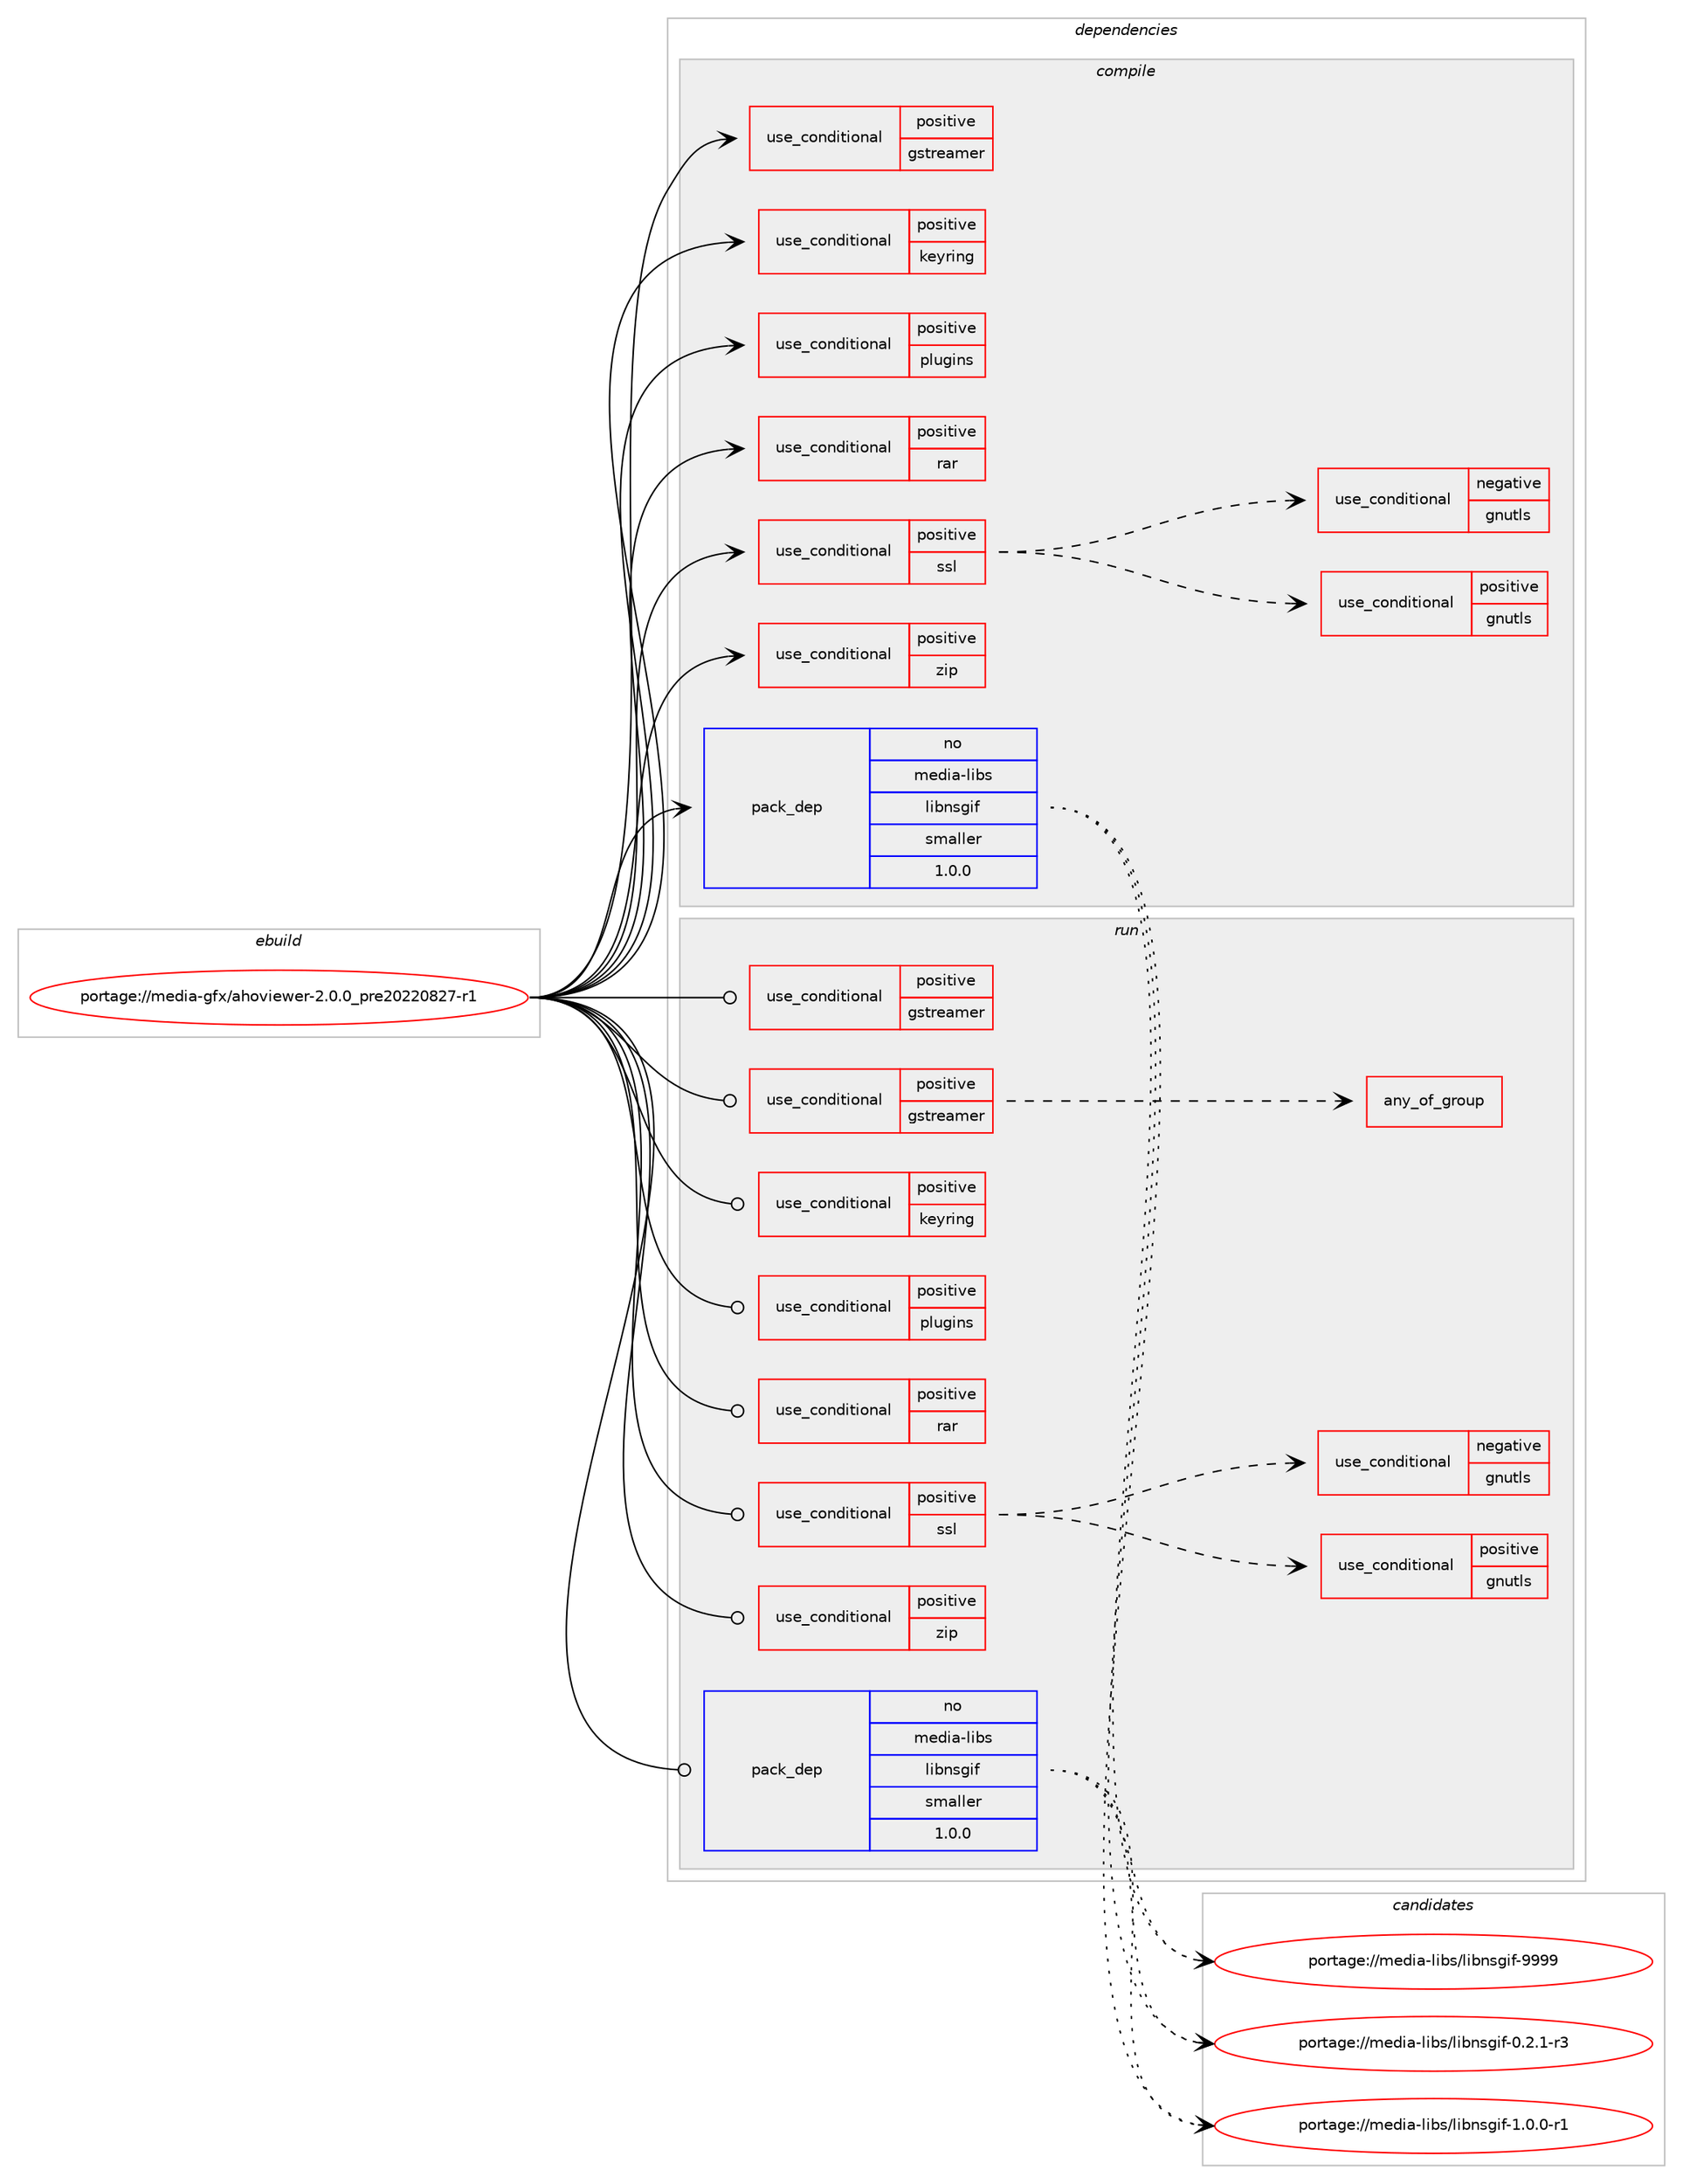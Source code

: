 digraph prolog {

# *************
# Graph options
# *************

newrank=true;
concentrate=true;
compound=true;
graph [rankdir=LR,fontname=Helvetica,fontsize=10,ranksep=1.5];#, ranksep=2.5, nodesep=0.2];
edge  [arrowhead=vee];
node  [fontname=Helvetica,fontsize=10];

# **********
# The ebuild
# **********

subgraph cluster_leftcol {
color=gray;
rank=same;
label=<<i>ebuild</i>>;
id [label="portage://media-gfx/ahoviewer-2.0.0_pre20220827-r1", color=red, width=4, href="../media-gfx/ahoviewer-2.0.0_pre20220827-r1.svg"];
}

# ****************
# The dependencies
# ****************

subgraph cluster_midcol {
color=gray;
label=<<i>dependencies</i>>;
subgraph cluster_compile {
fillcolor="#eeeeee";
style=filled;
label=<<i>compile</i>>;
subgraph cond69478 {
dependency148321 [label=<<TABLE BORDER="0" CELLBORDER="1" CELLSPACING="0" CELLPADDING="4"><TR><TD ROWSPAN="3" CELLPADDING="10">use_conditional</TD></TR><TR><TD>positive</TD></TR><TR><TD>gstreamer</TD></TR></TABLE>>, shape=none, color=red];
# *** BEGIN UNKNOWN DEPENDENCY TYPE (TODO) ***
# dependency148321 -> package_dependency(portage://media-gfx/ahoviewer-2.0.0_pre20220827-r1,install,no,media-libs,gst-plugins-bad,none,[,,],[slot(1.0)],[])
# *** END UNKNOWN DEPENDENCY TYPE (TODO) ***

# *** BEGIN UNKNOWN DEPENDENCY TYPE (TODO) ***
# dependency148321 -> package_dependency(portage://media-gfx/ahoviewer-2.0.0_pre20220827-r1,install,no,media-libs,gstreamer,none,[,,],[slot(1.0)],[])
# *** END UNKNOWN DEPENDENCY TYPE (TODO) ***

}
id:e -> dependency148321:w [weight=20,style="solid",arrowhead="vee"];
subgraph cond69479 {
dependency148322 [label=<<TABLE BORDER="0" CELLBORDER="1" CELLSPACING="0" CELLPADDING="4"><TR><TD ROWSPAN="3" CELLPADDING="10">use_conditional</TD></TR><TR><TD>positive</TD></TR><TR><TD>keyring</TD></TR></TABLE>>, shape=none, color=red];
# *** BEGIN UNKNOWN DEPENDENCY TYPE (TODO) ***
# dependency148322 -> package_dependency(portage://media-gfx/ahoviewer-2.0.0_pre20220827-r1,install,no,app-crypt,libsecret,none,[,,],[],[])
# *** END UNKNOWN DEPENDENCY TYPE (TODO) ***

}
id:e -> dependency148322:w [weight=20,style="solid",arrowhead="vee"];
subgraph cond69480 {
dependency148323 [label=<<TABLE BORDER="0" CELLBORDER="1" CELLSPACING="0" CELLPADDING="4"><TR><TD ROWSPAN="3" CELLPADDING="10">use_conditional</TD></TR><TR><TD>positive</TD></TR><TR><TD>plugins</TD></TR></TABLE>>, shape=none, color=red];
# *** BEGIN UNKNOWN DEPENDENCY TYPE (TODO) ***
# dependency148323 -> package_dependency(portage://media-gfx/ahoviewer-2.0.0_pre20220827-r1,install,no,dev-libs,gobject-introspection,none,[,,],[],[])
# *** END UNKNOWN DEPENDENCY TYPE (TODO) ***

# *** BEGIN UNKNOWN DEPENDENCY TYPE (TODO) ***
# dependency148323 -> package_dependency(portage://media-gfx/ahoviewer-2.0.0_pre20220827-r1,install,no,dev-libs,libpeas,none,[,,],[slot(0)],[])
# *** END UNKNOWN DEPENDENCY TYPE (TODO) ***

}
id:e -> dependency148323:w [weight=20,style="solid",arrowhead="vee"];
subgraph cond69481 {
dependency148324 [label=<<TABLE BORDER="0" CELLBORDER="1" CELLSPACING="0" CELLPADDING="4"><TR><TD ROWSPAN="3" CELLPADDING="10">use_conditional</TD></TR><TR><TD>positive</TD></TR><TR><TD>rar</TD></TR></TABLE>>, shape=none, color=red];
# *** BEGIN UNKNOWN DEPENDENCY TYPE (TODO) ***
# dependency148324 -> package_dependency(portage://media-gfx/ahoviewer-2.0.0_pre20220827-r1,install,no,app-arch,unrar,none,[,,],any_same_slot,[])
# *** END UNKNOWN DEPENDENCY TYPE (TODO) ***

}
id:e -> dependency148324:w [weight=20,style="solid",arrowhead="vee"];
subgraph cond69482 {
dependency148325 [label=<<TABLE BORDER="0" CELLBORDER="1" CELLSPACING="0" CELLPADDING="4"><TR><TD ROWSPAN="3" CELLPADDING="10">use_conditional</TD></TR><TR><TD>positive</TD></TR><TR><TD>ssl</TD></TR></TABLE>>, shape=none, color=red];
subgraph cond69483 {
dependency148326 [label=<<TABLE BORDER="0" CELLBORDER="1" CELLSPACING="0" CELLPADDING="4"><TR><TD ROWSPAN="3" CELLPADDING="10">use_conditional</TD></TR><TR><TD>positive</TD></TR><TR><TD>gnutls</TD></TR></TABLE>>, shape=none, color=red];
# *** BEGIN UNKNOWN DEPENDENCY TYPE (TODO) ***
# dependency148326 -> package_dependency(portage://media-gfx/ahoviewer-2.0.0_pre20220827-r1,install,no,dev-libs,libgcrypt,none,[,,],any_same_slot,[])
# *** END UNKNOWN DEPENDENCY TYPE (TODO) ***

# *** BEGIN UNKNOWN DEPENDENCY TYPE (TODO) ***
# dependency148326 -> package_dependency(portage://media-gfx/ahoviewer-2.0.0_pre20220827-r1,install,no,net-libs,gnutls,none,[,,],any_same_slot,[])
# *** END UNKNOWN DEPENDENCY TYPE (TODO) ***

# *** BEGIN UNKNOWN DEPENDENCY TYPE (TODO) ***
# dependency148326 -> package_dependency(portage://media-gfx/ahoviewer-2.0.0_pre20220827-r1,install,no,net-misc,curl,none,[,,],[],[use(enable(curl_ssl_gnutls),none)])
# *** END UNKNOWN DEPENDENCY TYPE (TODO) ***

}
dependency148325:e -> dependency148326:w [weight=20,style="dashed",arrowhead="vee"];
subgraph cond69484 {
dependency148327 [label=<<TABLE BORDER="0" CELLBORDER="1" CELLSPACING="0" CELLPADDING="4"><TR><TD ROWSPAN="3" CELLPADDING="10">use_conditional</TD></TR><TR><TD>negative</TD></TR><TR><TD>gnutls</TD></TR></TABLE>>, shape=none, color=red];
# *** BEGIN UNKNOWN DEPENDENCY TYPE (TODO) ***
# dependency148327 -> package_dependency(portage://media-gfx/ahoviewer-2.0.0_pre20220827-r1,install,no,dev-libs,openssl,none,[,,],any_same_slot,[])
# *** END UNKNOWN DEPENDENCY TYPE (TODO) ***

# *** BEGIN UNKNOWN DEPENDENCY TYPE (TODO) ***
# dependency148327 -> package_dependency(portage://media-gfx/ahoviewer-2.0.0_pre20220827-r1,install,no,net-misc,curl,none,[,,],[],[use(enable(curl_ssl_openssl),none)])
# *** END UNKNOWN DEPENDENCY TYPE (TODO) ***

}
dependency148325:e -> dependency148327:w [weight=20,style="dashed",arrowhead="vee"];
}
id:e -> dependency148325:w [weight=20,style="solid",arrowhead="vee"];
subgraph cond69485 {
dependency148328 [label=<<TABLE BORDER="0" CELLBORDER="1" CELLSPACING="0" CELLPADDING="4"><TR><TD ROWSPAN="3" CELLPADDING="10">use_conditional</TD></TR><TR><TD>positive</TD></TR><TR><TD>zip</TD></TR></TABLE>>, shape=none, color=red];
# *** BEGIN UNKNOWN DEPENDENCY TYPE (TODO) ***
# dependency148328 -> package_dependency(portage://media-gfx/ahoviewer-2.0.0_pre20220827-r1,install,no,dev-libs,libzip,none,[,,],any_same_slot,[])
# *** END UNKNOWN DEPENDENCY TYPE (TODO) ***

}
id:e -> dependency148328:w [weight=20,style="solid",arrowhead="vee"];
# *** BEGIN UNKNOWN DEPENDENCY TYPE (TODO) ***
# id -> package_dependency(portage://media-gfx/ahoviewer-2.0.0_pre20220827-r1,install,no,dev-cpp,atkmm,none,[,,],[slot(0)],[])
# *** END UNKNOWN DEPENDENCY TYPE (TODO) ***

# *** BEGIN UNKNOWN DEPENDENCY TYPE (TODO) ***
# id -> package_dependency(portage://media-gfx/ahoviewer-2.0.0_pre20220827-r1,install,no,dev-cpp,glibmm,none,[,,],[slot(2)],[])
# *** END UNKNOWN DEPENDENCY TYPE (TODO) ***

# *** BEGIN UNKNOWN DEPENDENCY TYPE (TODO) ***
# id -> package_dependency(portage://media-gfx/ahoviewer-2.0.0_pre20220827-r1,install,no,dev-cpp,gtkmm,none,[,,],[slot(3.0)],[])
# *** END UNKNOWN DEPENDENCY TYPE (TODO) ***

# *** BEGIN UNKNOWN DEPENDENCY TYPE (TODO) ***
# id -> package_dependency(portage://media-gfx/ahoviewer-2.0.0_pre20220827-r1,install,no,dev-cpp,pangomm,none,[,,],[slot(1.4)],[])
# *** END UNKNOWN DEPENDENCY TYPE (TODO) ***

# *** BEGIN UNKNOWN DEPENDENCY TYPE (TODO) ***
# id -> package_dependency(portage://media-gfx/ahoviewer-2.0.0_pre20220827-r1,install,no,dev-libs,glib,none,[,,],[slot(2)],[])
# *** END UNKNOWN DEPENDENCY TYPE (TODO) ***

# *** BEGIN UNKNOWN DEPENDENCY TYPE (TODO) ***
# id -> package_dependency(portage://media-gfx/ahoviewer-2.0.0_pre20220827-r1,install,no,dev-libs,libconfig,none,[,,],any_same_slot,[use(enable(cxx),none)])
# *** END UNKNOWN DEPENDENCY TYPE (TODO) ***

# *** BEGIN UNKNOWN DEPENDENCY TYPE (TODO) ***
# id -> package_dependency(portage://media-gfx/ahoviewer-2.0.0_pre20220827-r1,install,no,dev-libs,libsigc++,none,[,,],[slot(2)],[])
# *** END UNKNOWN DEPENDENCY TYPE (TODO) ***

# *** BEGIN UNKNOWN DEPENDENCY TYPE (TODO) ***
# id -> package_dependency(portage://media-gfx/ahoviewer-2.0.0_pre20220827-r1,install,no,dev-libs,libxml2,none,[,,],[slot(2)],[])
# *** END UNKNOWN DEPENDENCY TYPE (TODO) ***

subgraph pack76574 {
dependency148329 [label=<<TABLE BORDER="0" CELLBORDER="1" CELLSPACING="0" CELLPADDING="4" WIDTH="220"><TR><TD ROWSPAN="6" CELLPADDING="30">pack_dep</TD></TR><TR><TD WIDTH="110">no</TD></TR><TR><TD>media-libs</TD></TR><TR><TD>libnsgif</TD></TR><TR><TD>smaller</TD></TR><TR><TD>1.0.0</TD></TR></TABLE>>, shape=none, color=blue];
}
id:e -> dependency148329:w [weight=20,style="solid",arrowhead="vee"];
# *** BEGIN UNKNOWN DEPENDENCY TYPE (TODO) ***
# id -> package_dependency(portage://media-gfx/ahoviewer-2.0.0_pre20220827-r1,install,no,net-misc,curl,none,[,,],[],[])
# *** END UNKNOWN DEPENDENCY TYPE (TODO) ***

# *** BEGIN UNKNOWN DEPENDENCY TYPE (TODO) ***
# id -> package_dependency(portage://media-gfx/ahoviewer-2.0.0_pre20220827-r1,install,no,x11-base,xorg-proto,none,[,,],[],[])
# *** END UNKNOWN DEPENDENCY TYPE (TODO) ***

# *** BEGIN UNKNOWN DEPENDENCY TYPE (TODO) ***
# id -> package_dependency(portage://media-gfx/ahoviewer-2.0.0_pre20220827-r1,install,no,x11-libs,gdk-pixbuf,none,[,,],[slot(2)],[])
# *** END UNKNOWN DEPENDENCY TYPE (TODO) ***

# *** BEGIN UNKNOWN DEPENDENCY TYPE (TODO) ***
# id -> package_dependency(portage://media-gfx/ahoviewer-2.0.0_pre20220827-r1,install,no,x11-libs,gtk+,none,[,,],[slot(3)],[])
# *** END UNKNOWN DEPENDENCY TYPE (TODO) ***

}
subgraph cluster_compileandrun {
fillcolor="#eeeeee";
style=filled;
label=<<i>compile and run</i>>;
}
subgraph cluster_run {
fillcolor="#eeeeee";
style=filled;
label=<<i>run</i>>;
subgraph cond69486 {
dependency148330 [label=<<TABLE BORDER="0" CELLBORDER="1" CELLSPACING="0" CELLPADDING="4"><TR><TD ROWSPAN="3" CELLPADDING="10">use_conditional</TD></TR><TR><TD>positive</TD></TR><TR><TD>gstreamer</TD></TR></TABLE>>, shape=none, color=red];
# *** BEGIN UNKNOWN DEPENDENCY TYPE (TODO) ***
# dependency148330 -> package_dependency(portage://media-gfx/ahoviewer-2.0.0_pre20220827-r1,run,no,media-libs,gst-plugins-bad,none,[,,],[slot(1.0)],[])
# *** END UNKNOWN DEPENDENCY TYPE (TODO) ***

# *** BEGIN UNKNOWN DEPENDENCY TYPE (TODO) ***
# dependency148330 -> package_dependency(portage://media-gfx/ahoviewer-2.0.0_pre20220827-r1,run,no,media-libs,gstreamer,none,[,,],[slot(1.0)],[])
# *** END UNKNOWN DEPENDENCY TYPE (TODO) ***

}
id:e -> dependency148330:w [weight=20,style="solid",arrowhead="odot"];
subgraph cond69487 {
dependency148331 [label=<<TABLE BORDER="0" CELLBORDER="1" CELLSPACING="0" CELLPADDING="4"><TR><TD ROWSPAN="3" CELLPADDING="10">use_conditional</TD></TR><TR><TD>positive</TD></TR><TR><TD>gstreamer</TD></TR></TABLE>>, shape=none, color=red];
# *** BEGIN UNKNOWN DEPENDENCY TYPE (TODO) ***
# dependency148331 -> package_dependency(portage://media-gfx/ahoviewer-2.0.0_pre20220827-r1,run,no,media-libs,gst-plugins-base,none,[,,],[slot(1.0)],[use(enable(X),none)])
# *** END UNKNOWN DEPENDENCY TYPE (TODO) ***

# *** BEGIN UNKNOWN DEPENDENCY TYPE (TODO) ***
# dependency148331 -> package_dependency(portage://media-gfx/ahoviewer-2.0.0_pre20220827-r1,run,no,media-libs,gst-plugins-good,none,[,,],[slot(1.0)],[])
# *** END UNKNOWN DEPENDENCY TYPE (TODO) ***

subgraph any2116 {
dependency148332 [label=<<TABLE BORDER="0" CELLBORDER="1" CELLSPACING="0" CELLPADDING="4"><TR><TD CELLPADDING="10">any_of_group</TD></TR></TABLE>>, shape=none, color=red];# *** BEGIN UNKNOWN DEPENDENCY TYPE (TODO) ***
# dependency148332 -> package_dependency(portage://media-gfx/ahoviewer-2.0.0_pre20220827-r1,run,no,media-plugins,gst-plugins-vpx,none,[,,],[],[])
# *** END UNKNOWN DEPENDENCY TYPE (TODO) ***

# *** BEGIN UNKNOWN DEPENDENCY TYPE (TODO) ***
# dependency148332 -> package_dependency(portage://media-gfx/ahoviewer-2.0.0_pre20220827-r1,run,no,media-plugins,gst-plugins-libav,none,[,,],[],[])
# *** END UNKNOWN DEPENDENCY TYPE (TODO) ***

}
dependency148331:e -> dependency148332:w [weight=20,style="dashed",arrowhead="vee"];
}
id:e -> dependency148331:w [weight=20,style="solid",arrowhead="odot"];
subgraph cond69488 {
dependency148333 [label=<<TABLE BORDER="0" CELLBORDER="1" CELLSPACING="0" CELLPADDING="4"><TR><TD ROWSPAN="3" CELLPADDING="10">use_conditional</TD></TR><TR><TD>positive</TD></TR><TR><TD>keyring</TD></TR></TABLE>>, shape=none, color=red];
# *** BEGIN UNKNOWN DEPENDENCY TYPE (TODO) ***
# dependency148333 -> package_dependency(portage://media-gfx/ahoviewer-2.0.0_pre20220827-r1,run,no,app-crypt,libsecret,none,[,,],[],[])
# *** END UNKNOWN DEPENDENCY TYPE (TODO) ***

}
id:e -> dependency148333:w [weight=20,style="solid",arrowhead="odot"];
subgraph cond69489 {
dependency148334 [label=<<TABLE BORDER="0" CELLBORDER="1" CELLSPACING="0" CELLPADDING="4"><TR><TD ROWSPAN="3" CELLPADDING="10">use_conditional</TD></TR><TR><TD>positive</TD></TR><TR><TD>plugins</TD></TR></TABLE>>, shape=none, color=red];
# *** BEGIN UNKNOWN DEPENDENCY TYPE (TODO) ***
# dependency148334 -> package_dependency(portage://media-gfx/ahoviewer-2.0.0_pre20220827-r1,run,no,dev-libs,gobject-introspection,none,[,,],[],[])
# *** END UNKNOWN DEPENDENCY TYPE (TODO) ***

# *** BEGIN UNKNOWN DEPENDENCY TYPE (TODO) ***
# dependency148334 -> package_dependency(portage://media-gfx/ahoviewer-2.0.0_pre20220827-r1,run,no,dev-libs,libpeas,none,[,,],[slot(0)],[])
# *** END UNKNOWN DEPENDENCY TYPE (TODO) ***

}
id:e -> dependency148334:w [weight=20,style="solid",arrowhead="odot"];
subgraph cond69490 {
dependency148335 [label=<<TABLE BORDER="0" CELLBORDER="1" CELLSPACING="0" CELLPADDING="4"><TR><TD ROWSPAN="3" CELLPADDING="10">use_conditional</TD></TR><TR><TD>positive</TD></TR><TR><TD>rar</TD></TR></TABLE>>, shape=none, color=red];
# *** BEGIN UNKNOWN DEPENDENCY TYPE (TODO) ***
# dependency148335 -> package_dependency(portage://media-gfx/ahoviewer-2.0.0_pre20220827-r1,run,no,app-arch,unrar,none,[,,],any_same_slot,[])
# *** END UNKNOWN DEPENDENCY TYPE (TODO) ***

}
id:e -> dependency148335:w [weight=20,style="solid",arrowhead="odot"];
subgraph cond69491 {
dependency148336 [label=<<TABLE BORDER="0" CELLBORDER="1" CELLSPACING="0" CELLPADDING="4"><TR><TD ROWSPAN="3" CELLPADDING="10">use_conditional</TD></TR><TR><TD>positive</TD></TR><TR><TD>ssl</TD></TR></TABLE>>, shape=none, color=red];
subgraph cond69492 {
dependency148337 [label=<<TABLE BORDER="0" CELLBORDER="1" CELLSPACING="0" CELLPADDING="4"><TR><TD ROWSPAN="3" CELLPADDING="10">use_conditional</TD></TR><TR><TD>positive</TD></TR><TR><TD>gnutls</TD></TR></TABLE>>, shape=none, color=red];
# *** BEGIN UNKNOWN DEPENDENCY TYPE (TODO) ***
# dependency148337 -> package_dependency(portage://media-gfx/ahoviewer-2.0.0_pre20220827-r1,run,no,dev-libs,libgcrypt,none,[,,],any_same_slot,[])
# *** END UNKNOWN DEPENDENCY TYPE (TODO) ***

# *** BEGIN UNKNOWN DEPENDENCY TYPE (TODO) ***
# dependency148337 -> package_dependency(portage://media-gfx/ahoviewer-2.0.0_pre20220827-r1,run,no,net-libs,gnutls,none,[,,],any_same_slot,[])
# *** END UNKNOWN DEPENDENCY TYPE (TODO) ***

# *** BEGIN UNKNOWN DEPENDENCY TYPE (TODO) ***
# dependency148337 -> package_dependency(portage://media-gfx/ahoviewer-2.0.0_pre20220827-r1,run,no,net-misc,curl,none,[,,],[],[use(enable(curl_ssl_gnutls),none)])
# *** END UNKNOWN DEPENDENCY TYPE (TODO) ***

}
dependency148336:e -> dependency148337:w [weight=20,style="dashed",arrowhead="vee"];
subgraph cond69493 {
dependency148338 [label=<<TABLE BORDER="0" CELLBORDER="1" CELLSPACING="0" CELLPADDING="4"><TR><TD ROWSPAN="3" CELLPADDING="10">use_conditional</TD></TR><TR><TD>negative</TD></TR><TR><TD>gnutls</TD></TR></TABLE>>, shape=none, color=red];
# *** BEGIN UNKNOWN DEPENDENCY TYPE (TODO) ***
# dependency148338 -> package_dependency(portage://media-gfx/ahoviewer-2.0.0_pre20220827-r1,run,no,dev-libs,openssl,none,[,,],any_same_slot,[])
# *** END UNKNOWN DEPENDENCY TYPE (TODO) ***

# *** BEGIN UNKNOWN DEPENDENCY TYPE (TODO) ***
# dependency148338 -> package_dependency(portage://media-gfx/ahoviewer-2.0.0_pre20220827-r1,run,no,net-misc,curl,none,[,,],[],[use(enable(curl_ssl_openssl),none)])
# *** END UNKNOWN DEPENDENCY TYPE (TODO) ***

}
dependency148336:e -> dependency148338:w [weight=20,style="dashed",arrowhead="vee"];
}
id:e -> dependency148336:w [weight=20,style="solid",arrowhead="odot"];
subgraph cond69494 {
dependency148339 [label=<<TABLE BORDER="0" CELLBORDER="1" CELLSPACING="0" CELLPADDING="4"><TR><TD ROWSPAN="3" CELLPADDING="10">use_conditional</TD></TR><TR><TD>positive</TD></TR><TR><TD>zip</TD></TR></TABLE>>, shape=none, color=red];
# *** BEGIN UNKNOWN DEPENDENCY TYPE (TODO) ***
# dependency148339 -> package_dependency(portage://media-gfx/ahoviewer-2.0.0_pre20220827-r1,run,no,dev-libs,libzip,none,[,,],any_same_slot,[])
# *** END UNKNOWN DEPENDENCY TYPE (TODO) ***

}
id:e -> dependency148339:w [weight=20,style="solid",arrowhead="odot"];
# *** BEGIN UNKNOWN DEPENDENCY TYPE (TODO) ***
# id -> package_dependency(portage://media-gfx/ahoviewer-2.0.0_pre20220827-r1,run,no,dev-cpp,atkmm,none,[,,],[slot(0)],[])
# *** END UNKNOWN DEPENDENCY TYPE (TODO) ***

# *** BEGIN UNKNOWN DEPENDENCY TYPE (TODO) ***
# id -> package_dependency(portage://media-gfx/ahoviewer-2.0.0_pre20220827-r1,run,no,dev-cpp,glibmm,none,[,,],[slot(2)],[])
# *** END UNKNOWN DEPENDENCY TYPE (TODO) ***

# *** BEGIN UNKNOWN DEPENDENCY TYPE (TODO) ***
# id -> package_dependency(portage://media-gfx/ahoviewer-2.0.0_pre20220827-r1,run,no,dev-cpp,gtkmm,none,[,,],[slot(3.0)],[])
# *** END UNKNOWN DEPENDENCY TYPE (TODO) ***

# *** BEGIN UNKNOWN DEPENDENCY TYPE (TODO) ***
# id -> package_dependency(portage://media-gfx/ahoviewer-2.0.0_pre20220827-r1,run,no,dev-cpp,pangomm,none,[,,],[slot(1.4)],[])
# *** END UNKNOWN DEPENDENCY TYPE (TODO) ***

# *** BEGIN UNKNOWN DEPENDENCY TYPE (TODO) ***
# id -> package_dependency(portage://media-gfx/ahoviewer-2.0.0_pre20220827-r1,run,no,dev-libs,glib,none,[,,],[slot(2)],[])
# *** END UNKNOWN DEPENDENCY TYPE (TODO) ***

# *** BEGIN UNKNOWN DEPENDENCY TYPE (TODO) ***
# id -> package_dependency(portage://media-gfx/ahoviewer-2.0.0_pre20220827-r1,run,no,dev-libs,libconfig,none,[,,],any_same_slot,[use(enable(cxx),none)])
# *** END UNKNOWN DEPENDENCY TYPE (TODO) ***

# *** BEGIN UNKNOWN DEPENDENCY TYPE (TODO) ***
# id -> package_dependency(portage://media-gfx/ahoviewer-2.0.0_pre20220827-r1,run,no,dev-libs,libsigc++,none,[,,],[slot(2)],[])
# *** END UNKNOWN DEPENDENCY TYPE (TODO) ***

# *** BEGIN UNKNOWN DEPENDENCY TYPE (TODO) ***
# id -> package_dependency(portage://media-gfx/ahoviewer-2.0.0_pre20220827-r1,run,no,dev-libs,libxml2,none,[,,],[slot(2)],[])
# *** END UNKNOWN DEPENDENCY TYPE (TODO) ***

subgraph pack76575 {
dependency148340 [label=<<TABLE BORDER="0" CELLBORDER="1" CELLSPACING="0" CELLPADDING="4" WIDTH="220"><TR><TD ROWSPAN="6" CELLPADDING="30">pack_dep</TD></TR><TR><TD WIDTH="110">no</TD></TR><TR><TD>media-libs</TD></TR><TR><TD>libnsgif</TD></TR><TR><TD>smaller</TD></TR><TR><TD>1.0.0</TD></TR></TABLE>>, shape=none, color=blue];
}
id:e -> dependency148340:w [weight=20,style="solid",arrowhead="odot"];
# *** BEGIN UNKNOWN DEPENDENCY TYPE (TODO) ***
# id -> package_dependency(portage://media-gfx/ahoviewer-2.0.0_pre20220827-r1,run,no,net-misc,curl,none,[,,],[],[])
# *** END UNKNOWN DEPENDENCY TYPE (TODO) ***

# *** BEGIN UNKNOWN DEPENDENCY TYPE (TODO) ***
# id -> package_dependency(portage://media-gfx/ahoviewer-2.0.0_pre20220827-r1,run,no,x11-libs,gdk-pixbuf,none,[,,],[slot(2)],[])
# *** END UNKNOWN DEPENDENCY TYPE (TODO) ***

# *** BEGIN UNKNOWN DEPENDENCY TYPE (TODO) ***
# id -> package_dependency(portage://media-gfx/ahoviewer-2.0.0_pre20220827-r1,run,no,x11-libs,gtk+,none,[,,],[slot(3)],[])
# *** END UNKNOWN DEPENDENCY TYPE (TODO) ***

}
}

# **************
# The candidates
# **************

subgraph cluster_choices {
rank=same;
color=gray;
label=<<i>candidates</i>>;

subgraph choice76574 {
color=black;
nodesep=1;
choice10910110010597451081059811547108105981101151031051024548465046494511451 [label="portage://media-libs/libnsgif-0.2.1-r3", color=red, width=4,href="../media-libs/libnsgif-0.2.1-r3.svg"];
choice10910110010597451081059811547108105981101151031051024549464846484511449 [label="portage://media-libs/libnsgif-1.0.0-r1", color=red, width=4,href="../media-libs/libnsgif-1.0.0-r1.svg"];
choice10910110010597451081059811547108105981101151031051024557575757 [label="portage://media-libs/libnsgif-9999", color=red, width=4,href="../media-libs/libnsgif-9999.svg"];
dependency148329:e -> choice10910110010597451081059811547108105981101151031051024548465046494511451:w [style=dotted,weight="100"];
dependency148329:e -> choice10910110010597451081059811547108105981101151031051024549464846484511449:w [style=dotted,weight="100"];
dependency148329:e -> choice10910110010597451081059811547108105981101151031051024557575757:w [style=dotted,weight="100"];
}
subgraph choice76575 {
color=black;
nodesep=1;
choice10910110010597451081059811547108105981101151031051024548465046494511451 [label="portage://media-libs/libnsgif-0.2.1-r3", color=red, width=4,href="../media-libs/libnsgif-0.2.1-r3.svg"];
choice10910110010597451081059811547108105981101151031051024549464846484511449 [label="portage://media-libs/libnsgif-1.0.0-r1", color=red, width=4,href="../media-libs/libnsgif-1.0.0-r1.svg"];
choice10910110010597451081059811547108105981101151031051024557575757 [label="portage://media-libs/libnsgif-9999", color=red, width=4,href="../media-libs/libnsgif-9999.svg"];
dependency148340:e -> choice10910110010597451081059811547108105981101151031051024548465046494511451:w [style=dotted,weight="100"];
dependency148340:e -> choice10910110010597451081059811547108105981101151031051024549464846484511449:w [style=dotted,weight="100"];
dependency148340:e -> choice10910110010597451081059811547108105981101151031051024557575757:w [style=dotted,weight="100"];
}
}

}
